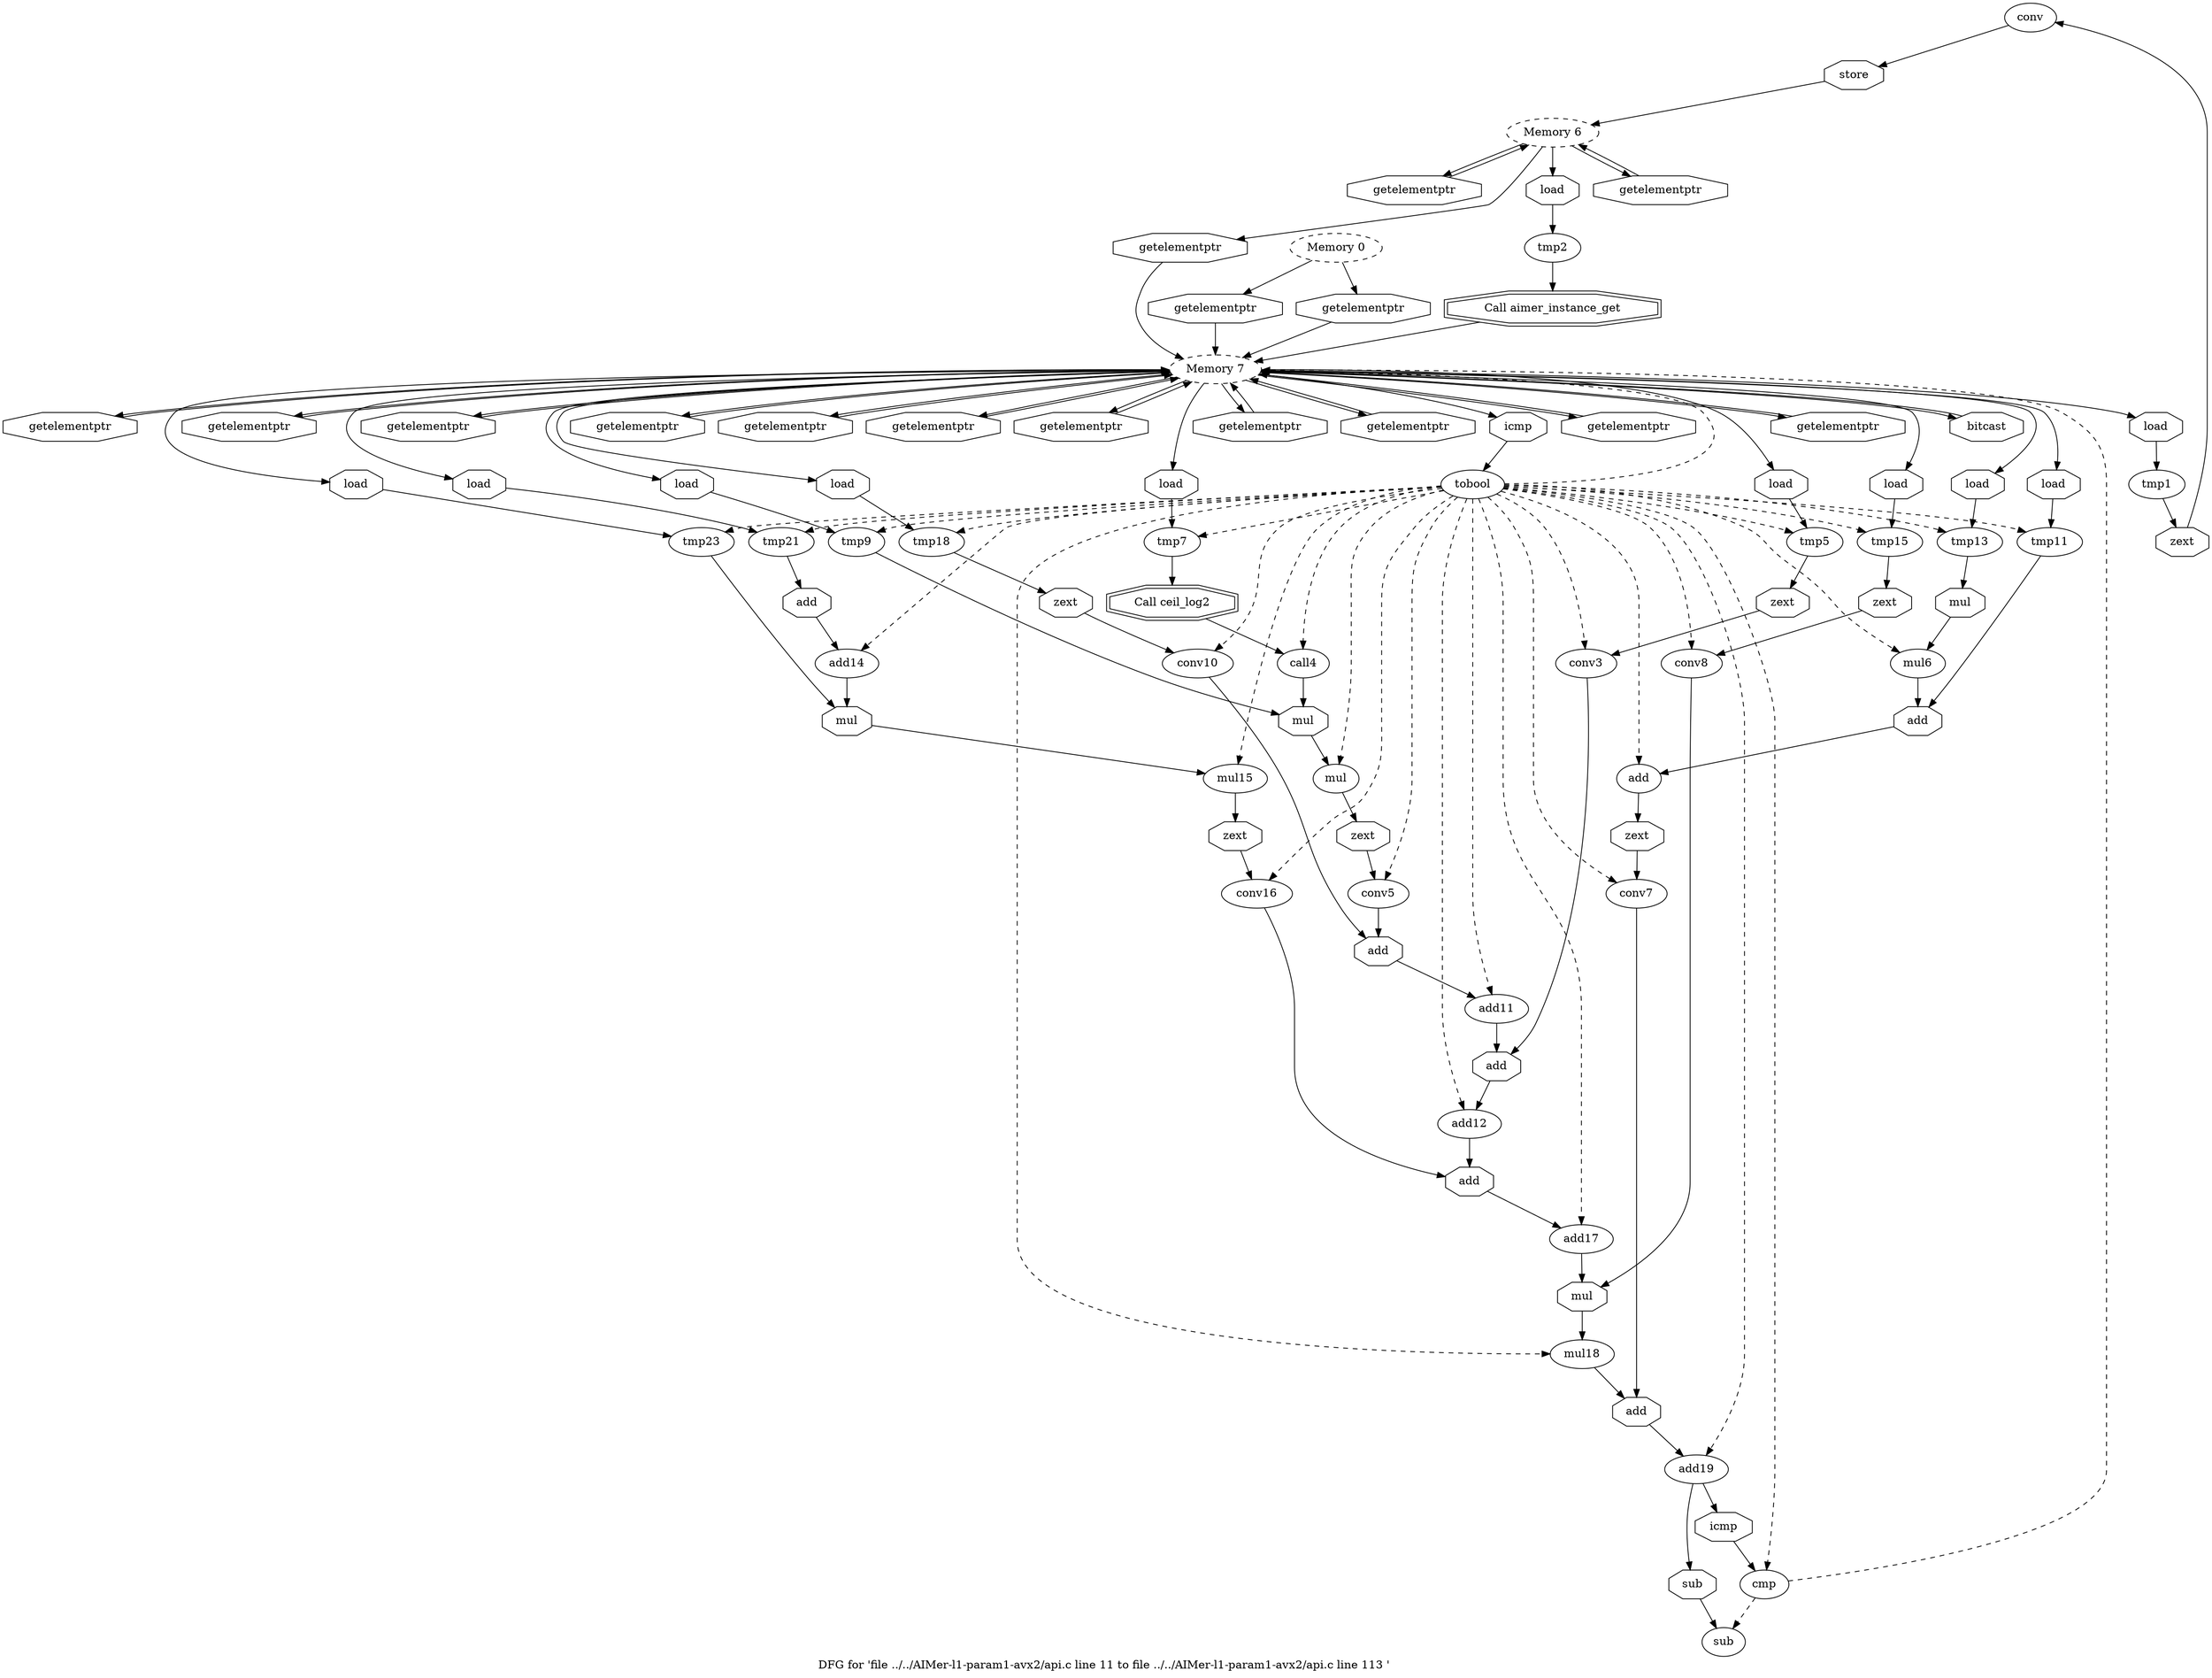 digraph "DFG for 'file ../../AIMer-l1-param1-avx2/api.c line 11 to file ../../AIMer-l1-param1-avx2/api.c line 113 '  "{
label="DFG for 'file ../../AIMer-l1-param1-avx2/api.c line 11 to file ../../AIMer-l1-param1-avx2/api.c line 113 ' ";
node_752[shape=ellipse,style=solid,label="conv"]
node_755[shape=octagon,style=solid,label="store"]
"node_752"->"node_755"
node_751[shape=octagon,style=solid,label="load"]
node_750[shape=ellipse,style=solid,label="tmp1"]
"node_751"->"node_750"
node_753[shape=octagon,style=solid,label="zext"]
"node_750"->"node_753"
node_749[shape=octagon,style=solid,label="getelementptr"]
node_748[shape=ellipse,style=dashed,label="Memory 7"]
"node_749"->"node_748"
"node_748"->"node_751"
node_775[shape=octagon,style=solid,label="load"]
"node_748"->"node_775"
node_780[shape=octagon,style=solid,label="getelementptr"]
"node_748"->"node_780"
node_761[shape=octagon,style=solid,label="icmp"]
"node_748"->"node_761"
node_797[shape=octagon,style=solid,label="getelementptr"]
"node_748"->"node_797"
node_799[shape=octagon,style=solid,label="load"]
"node_748"->"node_799"
node_792[shape=octagon,style=solid,label="getelementptr"]
"node_748"->"node_792"
node_794[shape=octagon,style=solid,label="load"]
"node_748"->"node_794"
node_770[shape=octagon,style=solid,label="load"]
"node_748"->"node_770"
node_773[shape=octagon,style=solid,label="getelementptr"]
"node_748"->"node_773"
node_768[shape=octagon,style=solid,label="getelementptr"]
"node_748"->"node_768"
node_762[shape=octagon,style=solid,label="getelementptr"]
"node_748"->"node_762"
node_763[shape=octagon,style=solid,label="getelementptr"]
"node_748"->"node_763"
node_765[shape=octagon,style=solid,label="load"]
"node_748"->"node_765"
node_806[shape=octagon,style=solid,label="getelementptr"]
"node_748"->"node_806"
node_807[shape=octagon,style=solid,label="getelementptr"]
"node_748"->"node_807"
node_809[shape=octagon,style=solid,label="load"]
"node_748"->"node_809"
node_812[shape=octagon,style=solid,label="getelementptr"]
"node_748"->"node_812"
node_814[shape=octagon,style=solid,label="load"]
"node_748"->"node_814"
node_782[shape=octagon,style=solid,label="load"]
"node_748"->"node_782"
node_783[shape=octagon,style=solid,label="getelementptr"]
"node_748"->"node_783"
node_785[shape=octagon,style=solid,label="load"]
"node_748"->"node_785"
node_830[shape=octagon,style=solid,label="bitcast"]
"node_748"->"node_830"
node_747[shape=ellipse,style=dashed,label="Memory 6"]
node_758[shape=octagon,style=solid,label="load"]
"node_747"->"node_758"
node_754[shape=octagon,style=solid,label="getelementptr"]
"node_747"->"node_754"
node_756[shape=octagon,style=solid,label="getelementptr"]
"node_747"->"node_756"
node_829[shape=octagon,style=solid,label="getelementptr"]
"node_747"->"node_829"
node_746[shape=ellipse,style=dashed,label="Memory 0"]
"node_746"->"node_749"
node_831[shape=octagon,style=solid,label="getelementptr"]
"node_746"->"node_831"
node_774[shape=ellipse,style=solid,label="tmp9"]
"node_775"->"node_774"
node_776[shape=ellipse,style=solid,label="mul"]
node_779[shape=octagon,style=solid,label="zext"]
"node_776"->"node_779"
node_777[shape=octagon,style=solid,label="mul"]
"node_777"->"node_776"
node_778[shape=ellipse,style=solid,label="conv5"]
node_803[shape=octagon,style=solid,label="add"]
"node_778"->"node_803"
"node_779"->"node_778"
"node_780"->"node_748"
node_757[shape=ellipse,style=solid,label="tmp2"]
"node_758"->"node_757"
node_759[shape=doubleoctagon,style=solid,label="Call aimer_instance_get"]
"node_759"->"node_748"
node_760[shape=ellipse,style=solid,label="tobool"]
"node_760"->"node_748" [style=dashed]
"node_760"->"node_776" [style=dashed]
"node_760"->"node_778" [style=dashed]
node_795[shape=ellipse,style=solid,label="conv8"]
"node_760"->"node_795" [style=dashed]
node_798[shape=ellipse,style=solid,label="tmp18"]
"node_760"->"node_798" [style=dashed]
node_800[shape=ellipse,style=solid,label="conv10"]
"node_760"->"node_800" [style=dashed]
node_817[shape=ellipse,style=solid,label="conv16"]
"node_760"->"node_817" [style=dashed]
node_819[shape=ellipse,style=solid,label="add17"]
"node_760"->"node_819" [style=dashed]
node_821[shape=ellipse,style=solid,label="mul18"]
"node_760"->"node_821" [style=dashed]
node_823[shape=ellipse,style=solid,label="add19"]
"node_760"->"node_823" [style=dashed]
node_788[shape=ellipse,style=solid,label="add"]
"node_760"->"node_788" [style=dashed]
node_790[shape=ellipse,style=solid,label="conv7"]
"node_760"->"node_790" [style=dashed]
node_793[shape=ellipse,style=solid,label="tmp15"]
"node_760"->"node_793" [style=dashed]
node_771[shape=ellipse,style=solid,label="call4"]
"node_760"->"node_771" [style=dashed]
"node_760"->"node_774" [style=dashed]
node_766[shape=ellipse,style=solid,label="conv3"]
"node_760"->"node_766" [style=dashed]
node_769[shape=ellipse,style=solid,label="tmp7"]
"node_760"->"node_769" [style=dashed]
node_764[shape=ellipse,style=solid,label="tmp5"]
"node_760"->"node_764" [style=dashed]
node_802[shape=ellipse,style=solid,label="add11"]
"node_760"->"node_802" [style=dashed]
node_804[shape=ellipse,style=solid,label="add12"]
"node_760"->"node_804" [style=dashed]
node_808[shape=ellipse,style=solid,label="tmp21"]
"node_760"->"node_808" [style=dashed]
node_810[shape=ellipse,style=solid,label="add14"]
"node_760"->"node_810" [style=dashed]
node_813[shape=ellipse,style=solid,label="tmp23"]
"node_760"->"node_813" [style=dashed]
node_815[shape=ellipse,style=solid,label="mul15"]
"node_760"->"node_815" [style=dashed]
node_781[shape=ellipse,style=solid,label="tmp11"]
"node_760"->"node_781" [style=dashed]
node_784[shape=ellipse,style=solid,label="tmp13"]
"node_760"->"node_784" [style=dashed]
node_786[shape=ellipse,style=solid,label="mul6"]
"node_760"->"node_786" [style=dashed]
node_825[shape=ellipse,style=solid,label="cmp"]
"node_760"->"node_825" [style=dashed]
"node_761"->"node_760"
node_822[shape=octagon,style=solid,label="mul"]
"node_795"->"node_822"
node_796[shape=octagon,style=solid,label="zext"]
"node_796"->"node_795"
"node_797"->"node_748"
node_801[shape=octagon,style=solid,label="zext"]
"node_798"->"node_801"
"node_799"->"node_798"
"node_800"->"node_803"
"node_801"->"node_800"
node_820[shape=octagon,style=solid,label="add"]
"node_817"->"node_820"
node_818[shape=octagon,style=solid,label="zext"]
"node_818"->"node_817"
"node_819"->"node_822"
"node_820"->"node_819"
node_824[shape=octagon,style=solid,label="add"]
"node_821"->"node_824"
"node_822"->"node_821"
node_826[shape=octagon,style=solid,label="icmp"]
"node_823"->"node_826"
node_828[shape=octagon,style=solid,label="sub"]
"node_823"->"node_828"
"node_824"->"node_823"
node_791[shape=octagon,style=solid,label="zext"]
"node_788"->"node_791"
node_789[shape=octagon,style=solid,label="add"]
"node_789"->"node_788"
"node_790"->"node_824"
"node_791"->"node_790"
"node_792"->"node_748"
"node_793"->"node_796"
"node_794"->"node_793"
"node_770"->"node_769"
"node_771"->"node_777"
node_772[shape=doubleoctagon,style=solid,label="Call ceil_log2"]
"node_772"->"node_771"
"node_773"->"node_748"
"node_774"->"node_777"
node_805[shape=octagon,style=solid,label="add"]
"node_766"->"node_805"
node_767[shape=octagon,style=solid,label="zext"]
"node_767"->"node_766"
"node_768"->"node_748"
"node_769"->"node_772"
"node_762"->"node_748"
"node_763"->"node_748"
"node_764"->"node_767"
"node_765"->"node_764"
"node_802"->"node_805"
"node_803"->"node_802"
"node_804"->"node_820"
"node_805"->"node_804"
"node_806"->"node_748"
"node_807"->"node_748"
node_811[shape=octagon,style=solid,label="add"]
"node_808"->"node_811"
"node_809"->"node_808"
node_816[shape=octagon,style=solid,label="mul"]
"node_810"->"node_816"
"node_811"->"node_810"
"node_812"->"node_748"
"node_813"->"node_816"
"node_814"->"node_813"
"node_815"->"node_818"
"node_816"->"node_815"
"node_753"->"node_752"
"node_754"->"node_747"
"node_755"->"node_747"
"node_756"->"node_747"
"node_757"->"node_759"
"node_781"->"node_789"
"node_782"->"node_781"
"node_783"->"node_748"
node_787[shape=octagon,style=solid,label="mul"]
"node_784"->"node_787"
"node_785"->"node_784"
"node_786"->"node_789"
"node_787"->"node_786"
"node_825"->"node_748" [style=dashed]
node_827[shape=ellipse,style=solid,label="sub"]
"node_825"->"node_827" [style=dashed]
"node_826"->"node_825"
"node_828"->"node_827"
"node_829"->"node_748"
"node_830"->"node_748"
"node_831"->"node_748"
}

